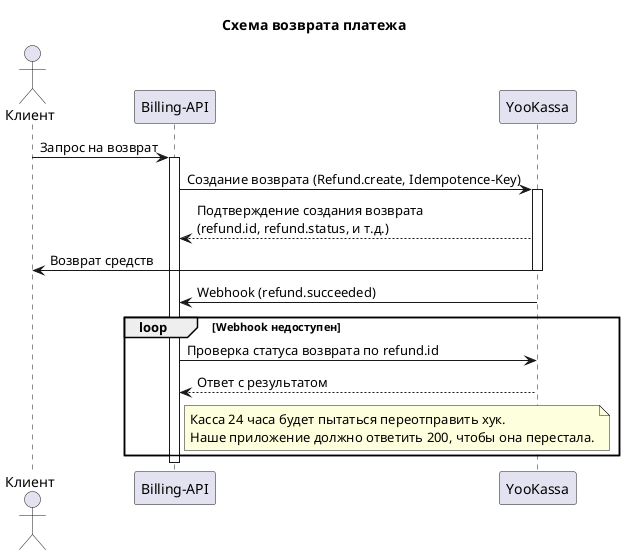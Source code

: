 @startuml refund
title Схема возврата платежа

actor Клиент as Client
participant "Billing-API" as BillingAPI
participant "YooKassa" as YooKassa

Client -> BillingAPI: Запрос на возврат
activate BillingAPI

BillingAPI -> YooKassa: Создание возврата (Refund.create, Idempotence-Key)
activate YooKassa

YooKassa --> BillingAPI: Подтверждение создания возврата\n(refund.id, refund.status, и т.д.)
YooKassa -> Client: Возврат средств
deactivate YooKassa

YooKassa -> BillingAPI: Webhook (refund.succeeded)

loop Webhook недоступен
    BillingAPI -> YooKassa: Проверка статуса возврата по refund.id
    YooKassa --> BillingAPI: Ответ с результатом
    note right of BillingAPI
        Касса 24 часа будет пытаться переотправить хук.
        Наше приложение должно ответить 200, чтобы она перестала.
    end note
end

deactivate BillingAPI

@enduml